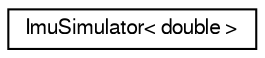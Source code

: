digraph "Graphical Class Hierarchy"
{
  edge [fontname="FreeSans",fontsize="10",labelfontname="FreeSans",labelfontsize="10"];
  node [fontname="FreeSans",fontsize="10",shape=record];
  rankdir="LR";
  Node1 [label="ImuSimulator\< double \>",height=0.2,width=0.4,color="black", fillcolor="white", style="filled",URL="$d8/da4/class_imu_simulator.html"];
}
